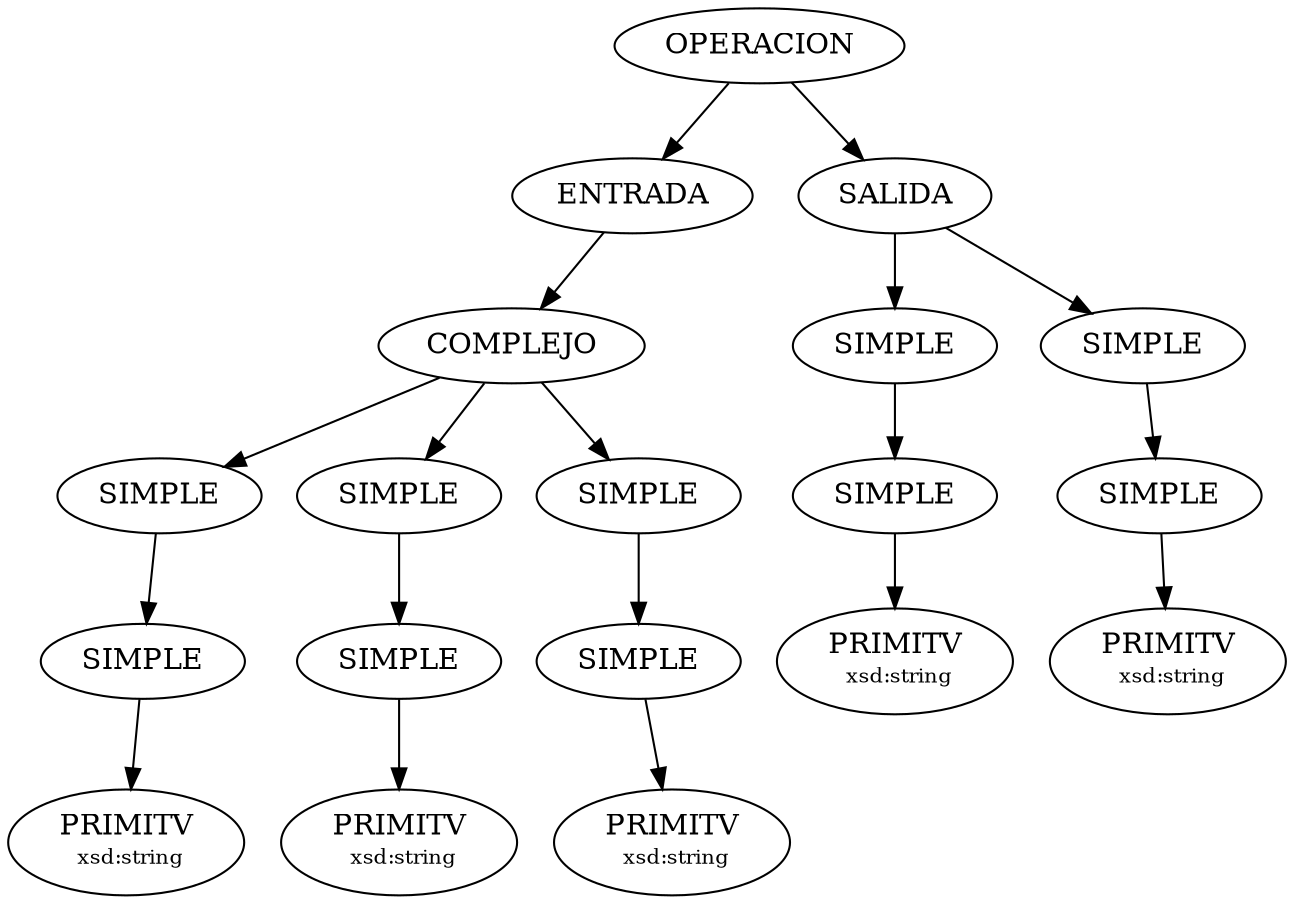 digraph G
{
N0R0n0 [label="OPERACION"];
N1R0n0 [label="ENTRADA"];
N2R0n0 [label="COMPLEJO"];
N3R0n0 [label="SIMPLE"];
N4R0n0 [label="SIMPLE"];
N5R0n0 [label=<PRIMITV<BR/> <FONT POINT-SIZE="10">xsd:string</FONT>>];
N3R0n1 [label="SIMPLE"];
N4R1n0 [label="SIMPLE"];
N5R1n0 [label=<PRIMITV<BR/> <FONT POINT-SIZE="10">xsd:string</FONT>>];
N3R0n2 [label="SIMPLE"];
N4R2n0 [label="SIMPLE"];
N5R2n0 [label=<PRIMITV<BR/> <FONT POINT-SIZE="10">xsd:string</FONT>>];
N1R0n1 [label="SALIDA"];
N2R1n0 [label="SIMPLE"];
N3R1n0 [label="SIMPLE"];
N4R3n0 [label=<PRIMITV<BR/> <FONT POINT-SIZE="10">xsd:string</FONT>>];
N2R1n1 [label="SIMPLE"];
N3R2n0 [label="SIMPLE"];
N4R4n0 [label=<PRIMITV<BR/> <FONT POINT-SIZE="10">xsd:string</FONT>>];

N0R0n0 -> N1R0n0;
N1R0n0 -> N2R0n0;
N2R0n0 -> N3R0n0;
N3R0n0 -> N4R0n0;
N4R0n0 -> N5R0n0;
N2R0n0 -> N3R0n1;
N3R0n1 -> N4R1n0;
N4R1n0 -> N5R1n0;
N2R0n0 -> N3R0n2;
N3R0n2 -> N4R2n0;
N4R2n0 -> N5R2n0;
N0R0n0 -> N1R0n1;
N1R0n1 -> N2R1n0;
N2R1n0 -> N3R1n0;
N3R1n0 -> N4R3n0;
N1R0n1 -> N2R1n1;
N2R1n1 -> N3R2n0;
N3R2n0 -> N4R4n0;

}
